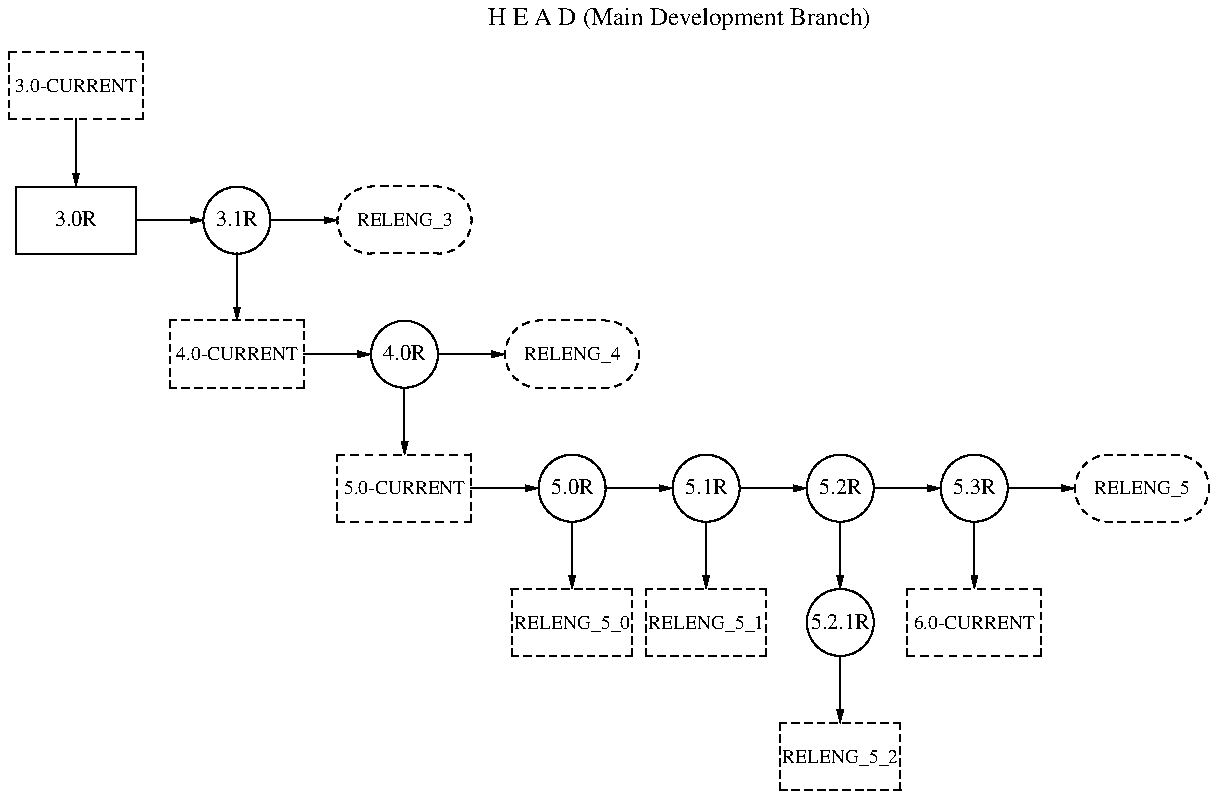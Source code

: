 .\" -*- nroff -*-
.\" $FreeBSD$

.PS 6

HEAD_3:
	box width 1.0 "\s-33.0-CURRENT\s+3" dashed
	move right 4
	move up .5
	"\s-1H E A D (Main Development Branch)\s+1"

	line -> down from HEAD_3.s
RELENG_3_0_0_RELEASE:
	box width .9 "\s-23.0R\s+2"

	line -> right from RELENG_3_0_0_RELEASE.e
RELENG_3_1_0_RELEASE:
	ellipse width .5 "\s-23.1R\s+2"

	line -> right from RELENG_3_1_0_RELEASE.e
RELENG_3:
	box width 1.0 "\s-3RELENG_3\s+3" dashed rad 45

	line -> down from RELENG_3_1_0_RELEASE.s
HEAD_4:
	box width 1.0 "\s-34.0-CURRENT\s+3" dashed

	line -> right from HEAD_4.e
RELENG_4_0_0_RELEASE:
	ellipse width .5 "\s-24.0R\s+2"

	line -> right from RELENG_4_0_0_RELEASE.e
RELENG_4:
	box width 1.0 "\s-3RELENG_4\s+3" dashed rad 45

	line -> down from RELENG_4_0_0_RELEASE.s
HEAD_5:
	box width 1.0 "\s-35.0-CURRENT\s+3" dashed

	line -> right from HEAD_5.e
RELENG_5_0_0_RELEASE:
	ellipse width .5 "\s-25.0R\s+2"

	line -> down from RELENG_5_0_0_RELEASE.s
RELENG_5_0:
	box width .9 "\s-3RELENG_5_0\s+3" dashed

	line -> right from RELENG_5_0_0_RELEASE.e
RELENG_5_1_0_RELEASE:
	ellipse width .5 "\s-25.1R\s+2"

	line -> down from RELENG_5_1_0_RELEASE.s
RELENG_5_1:
	box width .9 "\s-3RELENG_5_1\s+3" dashed

	line -> right from RELENG_5_1_0_RELEASE.e
RELENG_5_2_0_RELEASE:
	ellipse width .5 "\s-25.2R\s+2"

	line -> down from RELENG_5_2_0_RELEASE.s
RELENG_5_2_1_RELEASE:
	ellipse width .5 "\s-25.2.1R\s+2"

	line -> down from RELENG_5_2_1_RELEASE.s
RELENG_5_2:
	box width .9 "\s-3RELENG_5_2\s+3" dashed

	line -> right from RELENG_5_2_0_RELEASE.e
RELENG_5_3_0_RELEASE:
	ellipse width .5 "\s-25.3R\s+2"

	line -> right from RELENG_5_3_0_RELEASE.e
RELENG_5:
	box width 1.0 "\s-3RELENG_5\s+3" dashed rad 45

	line -> down from RELENG_5_3_0_RELEASE.s
HEAD_6_0:
	box width 1.0 "\s-36.0-CURRENT\s+3" dashed

.PE
